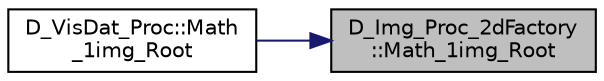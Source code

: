 digraph "D_Img_Proc_2dFactory::Math_1img_Root"
{
 // LATEX_PDF_SIZE
  edge [fontname="Helvetica",fontsize="10",labelfontname="Helvetica",labelfontsize="10"];
  node [fontname="Helvetica",fontsize="10",shape=record];
  rankdir="RL";
  Node1 [label="D_Img_Proc_2dFactory\l::Math_1img_Root",height=0.2,width=0.4,color="black", fillcolor="grey75", style="filled", fontcolor="black",tooltip=" "];
  Node1 -> Node2 [dir="back",color="midnightblue",fontsize="10",style="solid",fontname="Helvetica"];
  Node2 [label="D_VisDat_Proc::Math\l_1img_Root",height=0.2,width=0.4,color="black", fillcolor="white", style="filled",URL="$class_d___vis_dat___proc.html#a3eb51c1f755ecbd632256eb894d9e985",tooltip=" "];
}
